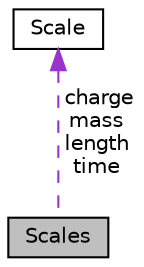 digraph "Scales"
{
 // LATEX_PDF_SIZE
  edge [fontname="Helvetica",fontsize="10",labelfontname="Helvetica",labelfontsize="10"];
  node [fontname="Helvetica",fontsize="10",shape=record];
  Node1 [label="Scales",height=0.2,width=0.4,color="black", fillcolor="grey75", style="filled", fontcolor="black",tooltip=" "];
  Node2 -> Node1 [dir="back",color="darkorchid3",fontsize="10",style="dashed",label=" charge\nmass\nlength\ntime" ,fontname="Helvetica"];
  Node2 [label="Scale",height=0.2,width=0.4,color="black", fillcolor="white", style="filled",URL="$structScale.html",tooltip=" "];
}
